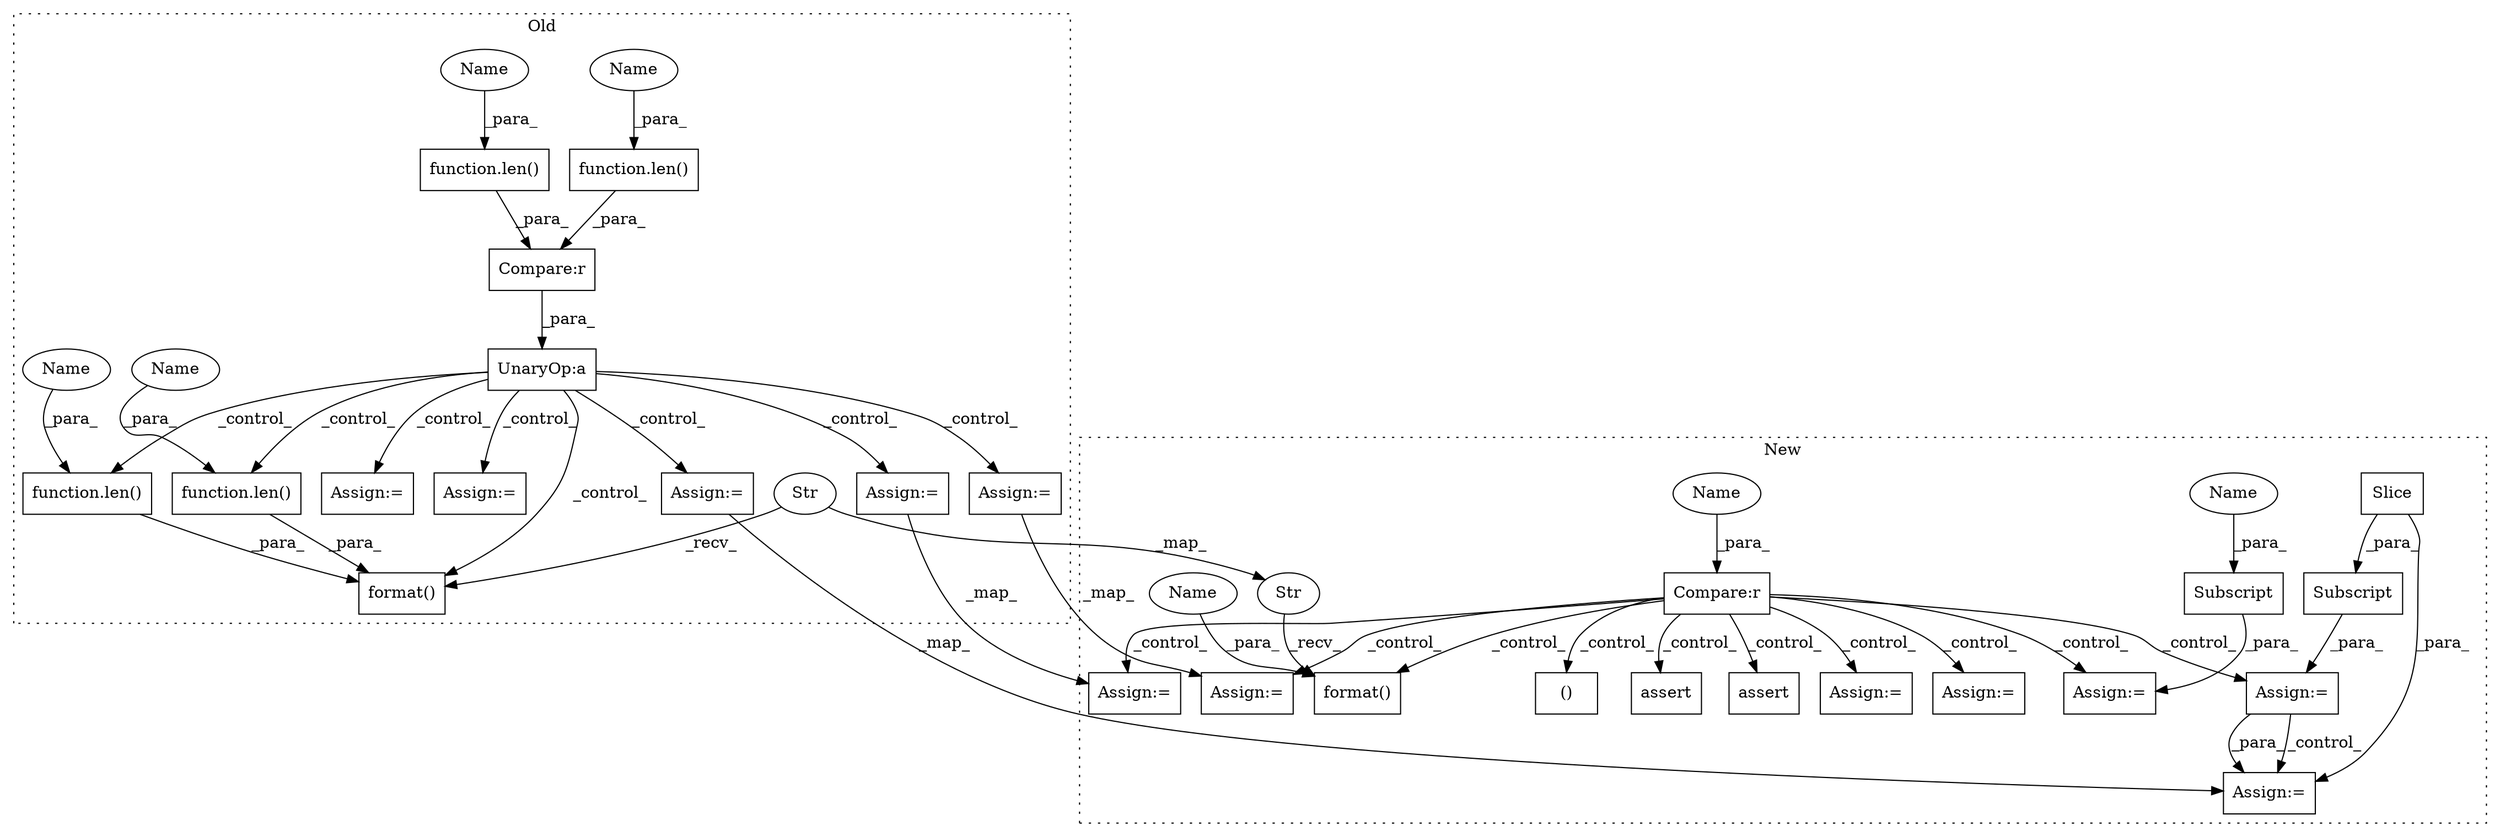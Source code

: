 digraph G {
subgraph cluster0 {
1 [label="function.len()" a="75" s="5495,5506" l="4,1" shape="box"];
3 [label="UnaryOp:a" a="61" s="5476" l="49" shape="box"];
5 [label="function.len()" a="75" s="5748,5759" l="4,1" shape="box"];
6 [label="Compare:r" a="40" s="5480" l="45" shape="box"];
10 [label="format()" a="75" s="5573,5776" l="162,1" shape="box"];
11 [label="Str" a="66" s="5573" l="61" shape="ellipse"];
18 [label="Assign:=" a="68" s="7026" l="3" shape="box"];
20 [label="Assign:=" a="68" s="5954" l="3" shape="box"];
22 [label="Assign:=" a="68" s="6412" l="3" shape="box"];
24 [label="Assign:=" a="68" s="6988" l="3" shape="box"];
26 [label="Assign:=" a="68" s="5925" l="3" shape="box"];
27 [label="function.len()" a="75" s="5735,5745" l="4,1" shape="box"];
28 [label="function.len()" a="75" s="5480,5490" l="4,1" shape="box"];
30 [label="Name" a="87" s="5739" l="6" shape="ellipse"];
31 [label="Name" a="87" s="5484" l="6" shape="ellipse"];
35 [label="Name" a="87" s="5752" l="7" shape="ellipse"];
36 [label="Name" a="87" s="5499" l="7" shape="ellipse"];
label = "Old";
style="dotted";
}
subgraph cluster1 {
2 [label="format()" a="75" s="6414,6456" l="37,1" shape="box"];
4 [label="Subscript" a="63" s="6540,0" l="25,0" shape="box"];
7 [label="Compare:r" a="40" s="6354" l="31" shape="box"];
8 [label="()" a="54" s="6523" l="14" shape="box"];
9 [label="assert" a="65" s="6467" l="7" shape="box"];
12 [label="Str" a="66" s="6414" l="29" shape="ellipse"];
13 [label="assert" a="65" s="6623" l="7" shape="box"];
14 [label="Assign:=" a="68" s="6523" l="17" shape="box"];
15 [label="Assign:=" a="68" s="6586" l="3" shape="box"];
16 [label="Subscript" a="63" s="6589,0" l="25,0" shape="box"];
17 [label="Assign:=" a="68" s="6850" l="3" shape="box"];
19 [label="Assign:=" a="68" s="6883" l="3" shape="box"];
21 [label="Assign:=" a="68" s="7743" l="3" shape="box"];
23 [label="Assign:=" a="68" s="6916" l="3" shape="box"];
25 [label="Assign:=" a="68" s="6778" l="3" shape="box"];
29 [label="Slice" a="80" s="6602" l="11" shape="box"];
32 [label="Name" a="87" s="6559" l="5" shape="ellipse"];
33 [label="Name" a="87" s="6354" l="5" shape="ellipse"];
34 [label="Name" a="87" s="6451" l="5" shape="ellipse"];
label = "New";
style="dotted";
}
1 -> 6 [label="_para_"];
3 -> 10 [label="_control_"];
3 -> 18 [label="_control_"];
3 -> 22 [label="_control_"];
3 -> 24 [label="_control_"];
3 -> 26 [label="_control_"];
3 -> 5 [label="_control_"];
3 -> 20 [label="_control_"];
3 -> 27 [label="_control_"];
4 -> 14 [label="_para_"];
5 -> 10 [label="_para_"];
6 -> 3 [label="_para_"];
7 -> 2 [label="_control_"];
7 -> 19 [label="_control_"];
7 -> 13 [label="_control_"];
7 -> 8 [label="_control_"];
7 -> 23 [label="_control_"];
7 -> 25 [label="_control_"];
7 -> 17 [label="_control_"];
7 -> 15 [label="_control_"];
7 -> 9 [label="_control_"];
7 -> 14 [label="_control_"];
11 -> 10 [label="_recv_"];
11 -> 12 [label="_map_"];
12 -> 2 [label="_recv_"];
15 -> 21 [label="_para_"];
15 -> 21 [label="_control_"];
16 -> 15 [label="_para_"];
22 -> 21 [label="_map_"];
24 -> 23 [label="_map_"];
26 -> 25 [label="_map_"];
27 -> 10 [label="_para_"];
28 -> 6 [label="_para_"];
29 -> 16 [label="_para_"];
29 -> 21 [label="_para_"];
30 -> 27 [label="_para_"];
31 -> 28 [label="_para_"];
32 -> 4 [label="_para_"];
33 -> 7 [label="_para_"];
34 -> 2 [label="_para_"];
35 -> 5 [label="_para_"];
36 -> 1 [label="_para_"];
}